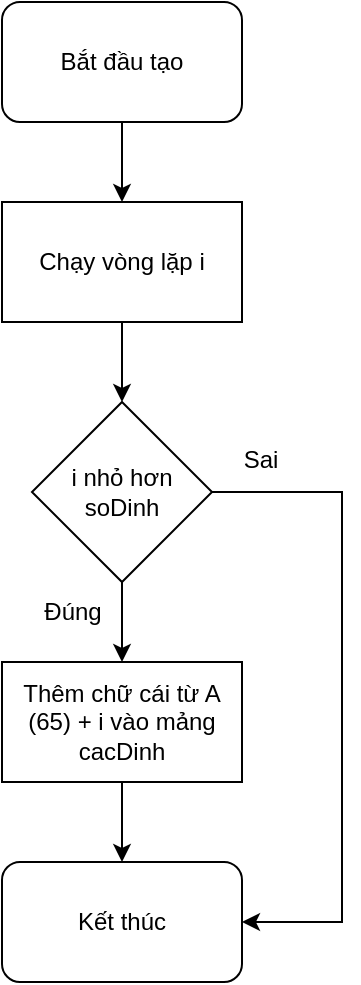 <mxfile version="24.7.17">
  <diagram name="Trang-1" id="tsv4sF4w0156X7pEs9uK">
    <mxGraphModel dx="1434" dy="844" grid="1" gridSize="10" guides="1" tooltips="1" connect="1" arrows="1" fold="1" page="1" pageScale="1" pageWidth="850" pageHeight="1100" math="0" shadow="0">
      <root>
        <mxCell id="0" />
        <mxCell id="1" parent="0" />
        <mxCell id="twddCVukEZSzaV3-pCbd-6" value="" style="edgeStyle=orthogonalEdgeStyle;rounded=0;orthogonalLoop=1;jettySize=auto;html=1;" parent="1" source="twddCVukEZSzaV3-pCbd-1" target="twddCVukEZSzaV3-pCbd-2" edge="1">
          <mxGeometry relative="1" as="geometry" />
        </mxCell>
        <mxCell id="twddCVukEZSzaV3-pCbd-1" value="Bắt đầu tạo" style="rounded=1;whiteSpace=wrap;html=1;" parent="1" vertex="1">
          <mxGeometry x="360" y="30" width="120" height="60" as="geometry" />
        </mxCell>
        <mxCell id="twddCVukEZSzaV3-pCbd-7" value="" style="edgeStyle=orthogonalEdgeStyle;rounded=0;orthogonalLoop=1;jettySize=auto;html=1;" parent="1" source="twddCVukEZSzaV3-pCbd-2" target="twddCVukEZSzaV3-pCbd-3" edge="1">
          <mxGeometry relative="1" as="geometry" />
        </mxCell>
        <mxCell id="twddCVukEZSzaV3-pCbd-2" value="Chạy vòng lặp i" style="rounded=0;whiteSpace=wrap;html=1;" parent="1" vertex="1">
          <mxGeometry x="360" y="130" width="120" height="60" as="geometry" />
        </mxCell>
        <mxCell id="twddCVukEZSzaV3-pCbd-8" value="" style="edgeStyle=orthogonalEdgeStyle;rounded=0;orthogonalLoop=1;jettySize=auto;html=1;" parent="1" source="twddCVukEZSzaV3-pCbd-3" target="twddCVukEZSzaV3-pCbd-4" edge="1">
          <mxGeometry relative="1" as="geometry" />
        </mxCell>
        <mxCell id="twddCVukEZSzaV3-pCbd-11" style="edgeStyle=orthogonalEdgeStyle;rounded=0;orthogonalLoop=1;jettySize=auto;html=1;exitX=1;exitY=0.5;exitDx=0;exitDy=0;entryX=1;entryY=0.5;entryDx=0;entryDy=0;" parent="1" source="twddCVukEZSzaV3-pCbd-3" target="twddCVukEZSzaV3-pCbd-5" edge="1">
          <mxGeometry relative="1" as="geometry">
            <Array as="points">
              <mxPoint x="530" y="275" />
              <mxPoint x="530" y="490" />
            </Array>
          </mxGeometry>
        </mxCell>
        <mxCell id="twddCVukEZSzaV3-pCbd-3" value="i nhỏ hơn soDinh" style="rhombus;whiteSpace=wrap;html=1;" parent="1" vertex="1">
          <mxGeometry x="375" y="230" width="90" height="90" as="geometry" />
        </mxCell>
        <mxCell id="twddCVukEZSzaV3-pCbd-9" value="" style="edgeStyle=orthogonalEdgeStyle;rounded=0;orthogonalLoop=1;jettySize=auto;html=1;" parent="1" source="twddCVukEZSzaV3-pCbd-4" target="twddCVukEZSzaV3-pCbd-5" edge="1">
          <mxGeometry relative="1" as="geometry" />
        </mxCell>
        <mxCell id="twddCVukEZSzaV3-pCbd-4" value="Thêm chữ cái từ A (65) + i vào mảng cacDinh" style="rounded=0;whiteSpace=wrap;html=1;" parent="1" vertex="1">
          <mxGeometry x="360" y="360" width="120" height="60" as="geometry" />
        </mxCell>
        <mxCell id="twddCVukEZSzaV3-pCbd-5" value="Kết thúc" style="rounded=1;whiteSpace=wrap;html=1;" parent="1" vertex="1">
          <mxGeometry x="360" y="460" width="120" height="60" as="geometry" />
        </mxCell>
        <mxCell id="twddCVukEZSzaV3-pCbd-12" value="Đúng" style="text;html=1;align=center;verticalAlign=middle;resizable=0;points=[];autosize=1;strokeColor=none;fillColor=none;" parent="1" vertex="1">
          <mxGeometry x="370" y="320" width="50" height="30" as="geometry" />
        </mxCell>
        <mxCell id="twddCVukEZSzaV3-pCbd-13" value="Sai" style="text;html=1;align=center;verticalAlign=middle;resizable=0;points=[];autosize=1;strokeColor=none;fillColor=none;" parent="1" vertex="1">
          <mxGeometry x="469" y="244" width="40" height="30" as="geometry" />
        </mxCell>
      </root>
    </mxGraphModel>
  </diagram>
</mxfile>

